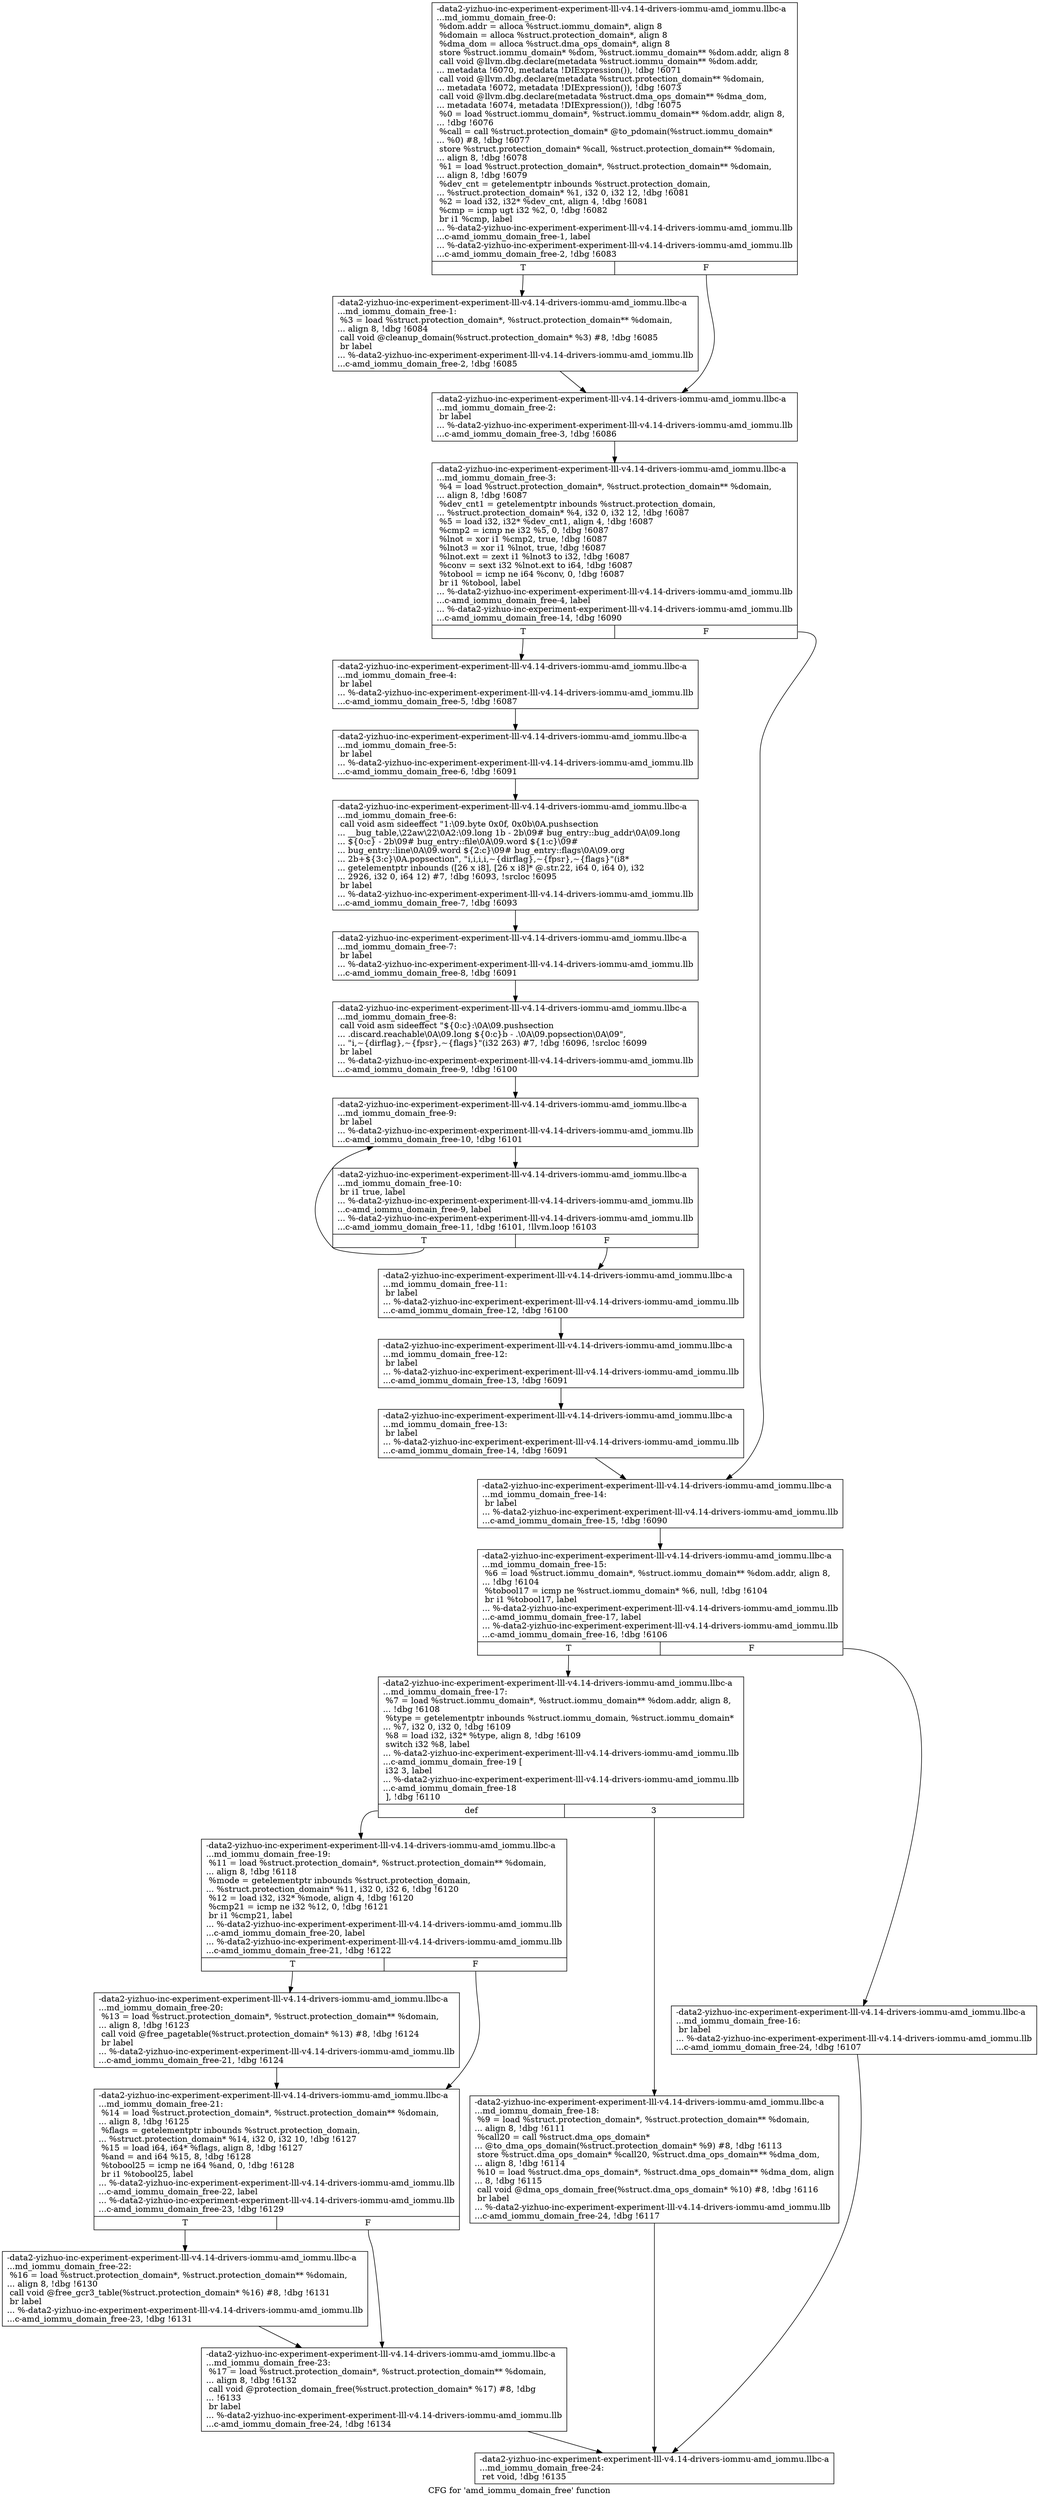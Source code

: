 digraph "CFG for 'amd_iommu_domain_free' function" {
	label="CFG for 'amd_iommu_domain_free' function";

	Node0x561b94667e70 [shape=record,label="{-data2-yizhuo-inc-experiment-experiment-lll-v4.14-drivers-iommu-amd_iommu.llbc-a\l...md_iommu_domain_free-0:\l  %dom.addr = alloca %struct.iommu_domain*, align 8\l  %domain = alloca %struct.protection_domain*, align 8\l  %dma_dom = alloca %struct.dma_ops_domain*, align 8\l  store %struct.iommu_domain* %dom, %struct.iommu_domain** %dom.addr, align 8\l  call void @llvm.dbg.declare(metadata %struct.iommu_domain** %dom.addr,\l... metadata !6070, metadata !DIExpression()), !dbg !6071\l  call void @llvm.dbg.declare(metadata %struct.protection_domain** %domain,\l... metadata !6072, metadata !DIExpression()), !dbg !6073\l  call void @llvm.dbg.declare(metadata %struct.dma_ops_domain** %dma_dom,\l... metadata !6074, metadata !DIExpression()), !dbg !6075\l  %0 = load %struct.iommu_domain*, %struct.iommu_domain** %dom.addr, align 8,\l... !dbg !6076\l  %call = call %struct.protection_domain* @to_pdomain(%struct.iommu_domain*\l... %0) #8, !dbg !6077\l  store %struct.protection_domain* %call, %struct.protection_domain** %domain,\l... align 8, !dbg !6078\l  %1 = load %struct.protection_domain*, %struct.protection_domain** %domain,\l... align 8, !dbg !6079\l  %dev_cnt = getelementptr inbounds %struct.protection_domain,\l... %struct.protection_domain* %1, i32 0, i32 12, !dbg !6081\l  %2 = load i32, i32* %dev_cnt, align 4, !dbg !6081\l  %cmp = icmp ugt i32 %2, 0, !dbg !6082\l  br i1 %cmp, label\l... %-data2-yizhuo-inc-experiment-experiment-lll-v4.14-drivers-iommu-amd_iommu.llb\l...c-amd_iommu_domain_free-1, label\l... %-data2-yizhuo-inc-experiment-experiment-lll-v4.14-drivers-iommu-amd_iommu.llb\l...c-amd_iommu_domain_free-2, !dbg !6083\l|{<s0>T|<s1>F}}"];
	Node0x561b94667e70:s0 -> Node0x561b94668f10;
	Node0x561b94667e70:s1 -> Node0x561b94668f60;
	Node0x561b94668f10 [shape=record,label="{-data2-yizhuo-inc-experiment-experiment-lll-v4.14-drivers-iommu-amd_iommu.llbc-a\l...md_iommu_domain_free-1: \l  %3 = load %struct.protection_domain*, %struct.protection_domain** %domain,\l... align 8, !dbg !6084\l  call void @cleanup_domain(%struct.protection_domain* %3) #8, !dbg !6085\l  br label\l... %-data2-yizhuo-inc-experiment-experiment-lll-v4.14-drivers-iommu-amd_iommu.llb\l...c-amd_iommu_domain_free-2, !dbg !6085\l}"];
	Node0x561b94668f10 -> Node0x561b94668f60;
	Node0x561b94668f60 [shape=record,label="{-data2-yizhuo-inc-experiment-experiment-lll-v4.14-drivers-iommu-amd_iommu.llbc-a\l...md_iommu_domain_free-2: \l  br label\l... %-data2-yizhuo-inc-experiment-experiment-lll-v4.14-drivers-iommu-amd_iommu.llb\l...c-amd_iommu_domain_free-3, !dbg !6086\l}"];
	Node0x561b94668f60 -> Node0x561b94668fb0;
	Node0x561b94668fb0 [shape=record,label="{-data2-yizhuo-inc-experiment-experiment-lll-v4.14-drivers-iommu-amd_iommu.llbc-a\l...md_iommu_domain_free-3: \l  %4 = load %struct.protection_domain*, %struct.protection_domain** %domain,\l... align 8, !dbg !6087\l  %dev_cnt1 = getelementptr inbounds %struct.protection_domain,\l... %struct.protection_domain* %4, i32 0, i32 12, !dbg !6087\l  %5 = load i32, i32* %dev_cnt1, align 4, !dbg !6087\l  %cmp2 = icmp ne i32 %5, 0, !dbg !6087\l  %lnot = xor i1 %cmp2, true, !dbg !6087\l  %lnot3 = xor i1 %lnot, true, !dbg !6087\l  %lnot.ext = zext i1 %lnot3 to i32, !dbg !6087\l  %conv = sext i32 %lnot.ext to i64, !dbg !6087\l  %tobool = icmp ne i64 %conv, 0, !dbg !6087\l  br i1 %tobool, label\l... %-data2-yizhuo-inc-experiment-experiment-lll-v4.14-drivers-iommu-amd_iommu.llb\l...c-amd_iommu_domain_free-4, label\l... %-data2-yizhuo-inc-experiment-experiment-lll-v4.14-drivers-iommu-amd_iommu.llb\l...c-amd_iommu_domain_free-14, !dbg !6090\l|{<s0>T|<s1>F}}"];
	Node0x561b94668fb0:s0 -> Node0x561b94669000;
	Node0x561b94668fb0:s1 -> Node0x561b94669320;
	Node0x561b94669000 [shape=record,label="{-data2-yizhuo-inc-experiment-experiment-lll-v4.14-drivers-iommu-amd_iommu.llbc-a\l...md_iommu_domain_free-4: \l  br label\l... %-data2-yizhuo-inc-experiment-experiment-lll-v4.14-drivers-iommu-amd_iommu.llb\l...c-amd_iommu_domain_free-5, !dbg !6087\l}"];
	Node0x561b94669000 -> Node0x561b94669050;
	Node0x561b94669050 [shape=record,label="{-data2-yizhuo-inc-experiment-experiment-lll-v4.14-drivers-iommu-amd_iommu.llbc-a\l...md_iommu_domain_free-5: \l  br label\l... %-data2-yizhuo-inc-experiment-experiment-lll-v4.14-drivers-iommu-amd_iommu.llb\l...c-amd_iommu_domain_free-6, !dbg !6091\l}"];
	Node0x561b94669050 -> Node0x561b946690a0;
	Node0x561b946690a0 [shape=record,label="{-data2-yizhuo-inc-experiment-experiment-lll-v4.14-drivers-iommu-amd_iommu.llbc-a\l...md_iommu_domain_free-6: \l  call void asm sideeffect \"1:\\09.byte 0x0f, 0x0b\\0A.pushsection\l... __bug_table,\\22aw\\22\\0A2:\\09.long 1b - 2b\\09# bug_entry::bug_addr\\0A\\09.long\l... $\{0:c\} - 2b\\09# bug_entry::file\\0A\\09.word $\{1:c\}\\09#\l... bug_entry::line\\0A\\09.word $\{2:c\}\\09# bug_entry::flags\\0A\\09.org\l... 2b+$\{3:c\}\\0A.popsection\", \"i,i,i,i,~\{dirflag\},~\{fpsr\},~\{flags\}\"(i8*\l... getelementptr inbounds ([26 x i8], [26 x i8]* @.str.22, i64 0, i64 0), i32\l... 2926, i32 0, i64 12) #7, !dbg !6093, !srcloc !6095\l  br label\l... %-data2-yizhuo-inc-experiment-experiment-lll-v4.14-drivers-iommu-amd_iommu.llb\l...c-amd_iommu_domain_free-7, !dbg !6093\l}"];
	Node0x561b946690a0 -> Node0x561b946690f0;
	Node0x561b946690f0 [shape=record,label="{-data2-yizhuo-inc-experiment-experiment-lll-v4.14-drivers-iommu-amd_iommu.llbc-a\l...md_iommu_domain_free-7: \l  br label\l... %-data2-yizhuo-inc-experiment-experiment-lll-v4.14-drivers-iommu-amd_iommu.llb\l...c-amd_iommu_domain_free-8, !dbg !6091\l}"];
	Node0x561b946690f0 -> Node0x561b94669140;
	Node0x561b94669140 [shape=record,label="{-data2-yizhuo-inc-experiment-experiment-lll-v4.14-drivers-iommu-amd_iommu.llbc-a\l...md_iommu_domain_free-8: \l  call void asm sideeffect \"$\{0:c\}:\\0A\\09.pushsection\l... .discard.reachable\\0A\\09.long $\{0:c\}b - .\\0A\\09.popsection\\0A\\09\",\l... \"i,~\{dirflag\},~\{fpsr\},~\{flags\}\"(i32 263) #7, !dbg !6096, !srcloc !6099\l  br label\l... %-data2-yizhuo-inc-experiment-experiment-lll-v4.14-drivers-iommu-amd_iommu.llb\l...c-amd_iommu_domain_free-9, !dbg !6100\l}"];
	Node0x561b94669140 -> Node0x561b94669190;
	Node0x561b94669190 [shape=record,label="{-data2-yizhuo-inc-experiment-experiment-lll-v4.14-drivers-iommu-amd_iommu.llbc-a\l...md_iommu_domain_free-9: \l  br label\l... %-data2-yizhuo-inc-experiment-experiment-lll-v4.14-drivers-iommu-amd_iommu.llb\l...c-amd_iommu_domain_free-10, !dbg !6101\l}"];
	Node0x561b94669190 -> Node0x561b946691e0;
	Node0x561b946691e0 [shape=record,label="{-data2-yizhuo-inc-experiment-experiment-lll-v4.14-drivers-iommu-amd_iommu.llbc-a\l...md_iommu_domain_free-10: \l  br i1 true, label\l... %-data2-yizhuo-inc-experiment-experiment-lll-v4.14-drivers-iommu-amd_iommu.llb\l...c-amd_iommu_domain_free-9, label\l... %-data2-yizhuo-inc-experiment-experiment-lll-v4.14-drivers-iommu-amd_iommu.llb\l...c-amd_iommu_domain_free-11, !dbg !6101, !llvm.loop !6103\l|{<s0>T|<s1>F}}"];
	Node0x561b946691e0:s0 -> Node0x561b94669190;
	Node0x561b946691e0:s1 -> Node0x561b94669230;
	Node0x561b94669230 [shape=record,label="{-data2-yizhuo-inc-experiment-experiment-lll-v4.14-drivers-iommu-amd_iommu.llbc-a\l...md_iommu_domain_free-11: \l  br label\l... %-data2-yizhuo-inc-experiment-experiment-lll-v4.14-drivers-iommu-amd_iommu.llb\l...c-amd_iommu_domain_free-12, !dbg !6100\l}"];
	Node0x561b94669230 -> Node0x561b94669280;
	Node0x561b94669280 [shape=record,label="{-data2-yizhuo-inc-experiment-experiment-lll-v4.14-drivers-iommu-amd_iommu.llbc-a\l...md_iommu_domain_free-12: \l  br label\l... %-data2-yizhuo-inc-experiment-experiment-lll-v4.14-drivers-iommu-amd_iommu.llb\l...c-amd_iommu_domain_free-13, !dbg !6091\l}"];
	Node0x561b94669280 -> Node0x561b946692d0;
	Node0x561b946692d0 [shape=record,label="{-data2-yizhuo-inc-experiment-experiment-lll-v4.14-drivers-iommu-amd_iommu.llbc-a\l...md_iommu_domain_free-13: \l  br label\l... %-data2-yizhuo-inc-experiment-experiment-lll-v4.14-drivers-iommu-amd_iommu.llb\l...c-amd_iommu_domain_free-14, !dbg !6091\l}"];
	Node0x561b946692d0 -> Node0x561b94669320;
	Node0x561b94669320 [shape=record,label="{-data2-yizhuo-inc-experiment-experiment-lll-v4.14-drivers-iommu-amd_iommu.llbc-a\l...md_iommu_domain_free-14: \l  br label\l... %-data2-yizhuo-inc-experiment-experiment-lll-v4.14-drivers-iommu-amd_iommu.llb\l...c-amd_iommu_domain_free-15, !dbg !6090\l}"];
	Node0x561b94669320 -> Node0x561b94669370;
	Node0x561b94669370 [shape=record,label="{-data2-yizhuo-inc-experiment-experiment-lll-v4.14-drivers-iommu-amd_iommu.llbc-a\l...md_iommu_domain_free-15: \l  %6 = load %struct.iommu_domain*, %struct.iommu_domain** %dom.addr, align 8,\l... !dbg !6104\l  %tobool17 = icmp ne %struct.iommu_domain* %6, null, !dbg !6104\l  br i1 %tobool17, label\l... %-data2-yizhuo-inc-experiment-experiment-lll-v4.14-drivers-iommu-amd_iommu.llb\l...c-amd_iommu_domain_free-17, label\l... %-data2-yizhuo-inc-experiment-experiment-lll-v4.14-drivers-iommu-amd_iommu.llb\l...c-amd_iommu_domain_free-16, !dbg !6106\l|{<s0>T|<s1>F}}"];
	Node0x561b94669370:s0 -> Node0x561b94669410;
	Node0x561b94669370:s1 -> Node0x561b946693c0;
	Node0x561b946693c0 [shape=record,label="{-data2-yizhuo-inc-experiment-experiment-lll-v4.14-drivers-iommu-amd_iommu.llbc-a\l...md_iommu_domain_free-16: \l  br label\l... %-data2-yizhuo-inc-experiment-experiment-lll-v4.14-drivers-iommu-amd_iommu.llb\l...c-amd_iommu_domain_free-24, !dbg !6107\l}"];
	Node0x561b946693c0 -> Node0x561b94669640;
	Node0x561b94669410 [shape=record,label="{-data2-yizhuo-inc-experiment-experiment-lll-v4.14-drivers-iommu-amd_iommu.llbc-a\l...md_iommu_domain_free-17: \l  %7 = load %struct.iommu_domain*, %struct.iommu_domain** %dom.addr, align 8,\l... !dbg !6108\l  %type = getelementptr inbounds %struct.iommu_domain, %struct.iommu_domain*\l... %7, i32 0, i32 0, !dbg !6109\l  %8 = load i32, i32* %type, align 8, !dbg !6109\l  switch i32 %8, label\l... %-data2-yizhuo-inc-experiment-experiment-lll-v4.14-drivers-iommu-amd_iommu.llb\l...c-amd_iommu_domain_free-19 [\l    i32 3, label\l... %-data2-yizhuo-inc-experiment-experiment-lll-v4.14-drivers-iommu-amd_iommu.llb\l...c-amd_iommu_domain_free-18\l  ], !dbg !6110\l|{<s0>def|<s1>3}}"];
	Node0x561b94669410:s0 -> Node0x561b946694b0;
	Node0x561b94669410:s1 -> Node0x561b94669460;
	Node0x561b94669460 [shape=record,label="{-data2-yizhuo-inc-experiment-experiment-lll-v4.14-drivers-iommu-amd_iommu.llbc-a\l...md_iommu_domain_free-18: \l  %9 = load %struct.protection_domain*, %struct.protection_domain** %domain,\l... align 8, !dbg !6111\l  %call20 = call %struct.dma_ops_domain*\l... @to_dma_ops_domain(%struct.protection_domain* %9) #8, !dbg !6113\l  store %struct.dma_ops_domain* %call20, %struct.dma_ops_domain** %dma_dom,\l... align 8, !dbg !6114\l  %10 = load %struct.dma_ops_domain*, %struct.dma_ops_domain** %dma_dom, align\l... 8, !dbg !6115\l  call void @dma_ops_domain_free(%struct.dma_ops_domain* %10) #8, !dbg !6116\l  br label\l... %-data2-yizhuo-inc-experiment-experiment-lll-v4.14-drivers-iommu-amd_iommu.llb\l...c-amd_iommu_domain_free-24, !dbg !6117\l}"];
	Node0x561b94669460 -> Node0x561b94669640;
	Node0x561b946694b0 [shape=record,label="{-data2-yizhuo-inc-experiment-experiment-lll-v4.14-drivers-iommu-amd_iommu.llbc-a\l...md_iommu_domain_free-19: \l  %11 = load %struct.protection_domain*, %struct.protection_domain** %domain,\l... align 8, !dbg !6118\l  %mode = getelementptr inbounds %struct.protection_domain,\l... %struct.protection_domain* %11, i32 0, i32 6, !dbg !6120\l  %12 = load i32, i32* %mode, align 4, !dbg !6120\l  %cmp21 = icmp ne i32 %12, 0, !dbg !6121\l  br i1 %cmp21, label\l... %-data2-yizhuo-inc-experiment-experiment-lll-v4.14-drivers-iommu-amd_iommu.llb\l...c-amd_iommu_domain_free-20, label\l... %-data2-yizhuo-inc-experiment-experiment-lll-v4.14-drivers-iommu-amd_iommu.llb\l...c-amd_iommu_domain_free-21, !dbg !6122\l|{<s0>T|<s1>F}}"];
	Node0x561b946694b0:s0 -> Node0x561b94669500;
	Node0x561b946694b0:s1 -> Node0x561b94669550;
	Node0x561b94669500 [shape=record,label="{-data2-yizhuo-inc-experiment-experiment-lll-v4.14-drivers-iommu-amd_iommu.llbc-a\l...md_iommu_domain_free-20: \l  %13 = load %struct.protection_domain*, %struct.protection_domain** %domain,\l... align 8, !dbg !6123\l  call void @free_pagetable(%struct.protection_domain* %13) #8, !dbg !6124\l  br label\l... %-data2-yizhuo-inc-experiment-experiment-lll-v4.14-drivers-iommu-amd_iommu.llb\l...c-amd_iommu_domain_free-21, !dbg !6124\l}"];
	Node0x561b94669500 -> Node0x561b94669550;
	Node0x561b94669550 [shape=record,label="{-data2-yizhuo-inc-experiment-experiment-lll-v4.14-drivers-iommu-amd_iommu.llbc-a\l...md_iommu_domain_free-21: \l  %14 = load %struct.protection_domain*, %struct.protection_domain** %domain,\l... align 8, !dbg !6125\l  %flags = getelementptr inbounds %struct.protection_domain,\l... %struct.protection_domain* %14, i32 0, i32 10, !dbg !6127\l  %15 = load i64, i64* %flags, align 8, !dbg !6127\l  %and = and i64 %15, 8, !dbg !6128\l  %tobool25 = icmp ne i64 %and, 0, !dbg !6128\l  br i1 %tobool25, label\l... %-data2-yizhuo-inc-experiment-experiment-lll-v4.14-drivers-iommu-amd_iommu.llb\l...c-amd_iommu_domain_free-22, label\l... %-data2-yizhuo-inc-experiment-experiment-lll-v4.14-drivers-iommu-amd_iommu.llb\l...c-amd_iommu_domain_free-23, !dbg !6129\l|{<s0>T|<s1>F}}"];
	Node0x561b94669550:s0 -> Node0x561b946695a0;
	Node0x561b94669550:s1 -> Node0x561b946695f0;
	Node0x561b946695a0 [shape=record,label="{-data2-yizhuo-inc-experiment-experiment-lll-v4.14-drivers-iommu-amd_iommu.llbc-a\l...md_iommu_domain_free-22: \l  %16 = load %struct.protection_domain*, %struct.protection_domain** %domain,\l... align 8, !dbg !6130\l  call void @free_gcr3_table(%struct.protection_domain* %16) #8, !dbg !6131\l  br label\l... %-data2-yizhuo-inc-experiment-experiment-lll-v4.14-drivers-iommu-amd_iommu.llb\l...c-amd_iommu_domain_free-23, !dbg !6131\l}"];
	Node0x561b946695a0 -> Node0x561b946695f0;
	Node0x561b946695f0 [shape=record,label="{-data2-yizhuo-inc-experiment-experiment-lll-v4.14-drivers-iommu-amd_iommu.llbc-a\l...md_iommu_domain_free-23: \l  %17 = load %struct.protection_domain*, %struct.protection_domain** %domain,\l... align 8, !dbg !6132\l  call void @protection_domain_free(%struct.protection_domain* %17) #8, !dbg\l... !6133\l  br label\l... %-data2-yizhuo-inc-experiment-experiment-lll-v4.14-drivers-iommu-amd_iommu.llb\l...c-amd_iommu_domain_free-24, !dbg !6134\l}"];
	Node0x561b946695f0 -> Node0x561b94669640;
	Node0x561b94669640 [shape=record,label="{-data2-yizhuo-inc-experiment-experiment-lll-v4.14-drivers-iommu-amd_iommu.llbc-a\l...md_iommu_domain_free-24: \l  ret void, !dbg !6135\l}"];
}
